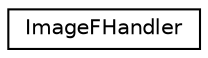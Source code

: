 digraph "Graphical Class Hierarchy"
{
  edge [fontname="Helvetica",fontsize="10",labelfontname="Helvetica",labelfontsize="10"];
  node [fontname="Helvetica",fontsize="10",shape=record];
  rankdir="LR";
  Node0 [label="ImageFHandler",height=0.2,width=0.4,color="black", fillcolor="white", style="filled",URL="$structImageFHandler.html"];
}
